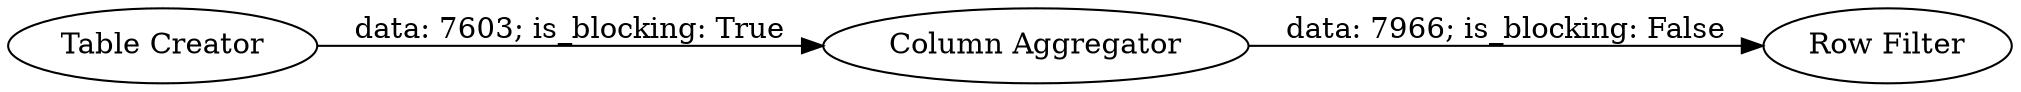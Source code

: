 digraph {
	"-387752999247743897_3" [label="Row Filter"]
	"-387752999247743897_1" [label="Table Creator"]
	"-387752999247743897_2" [label="Column Aggregator"]
	"-387752999247743897_2" -> "-387752999247743897_3" [label="data: 7966; is_blocking: False"]
	"-387752999247743897_1" -> "-387752999247743897_2" [label="data: 7603; is_blocking: True"]
	rankdir=LR
}
